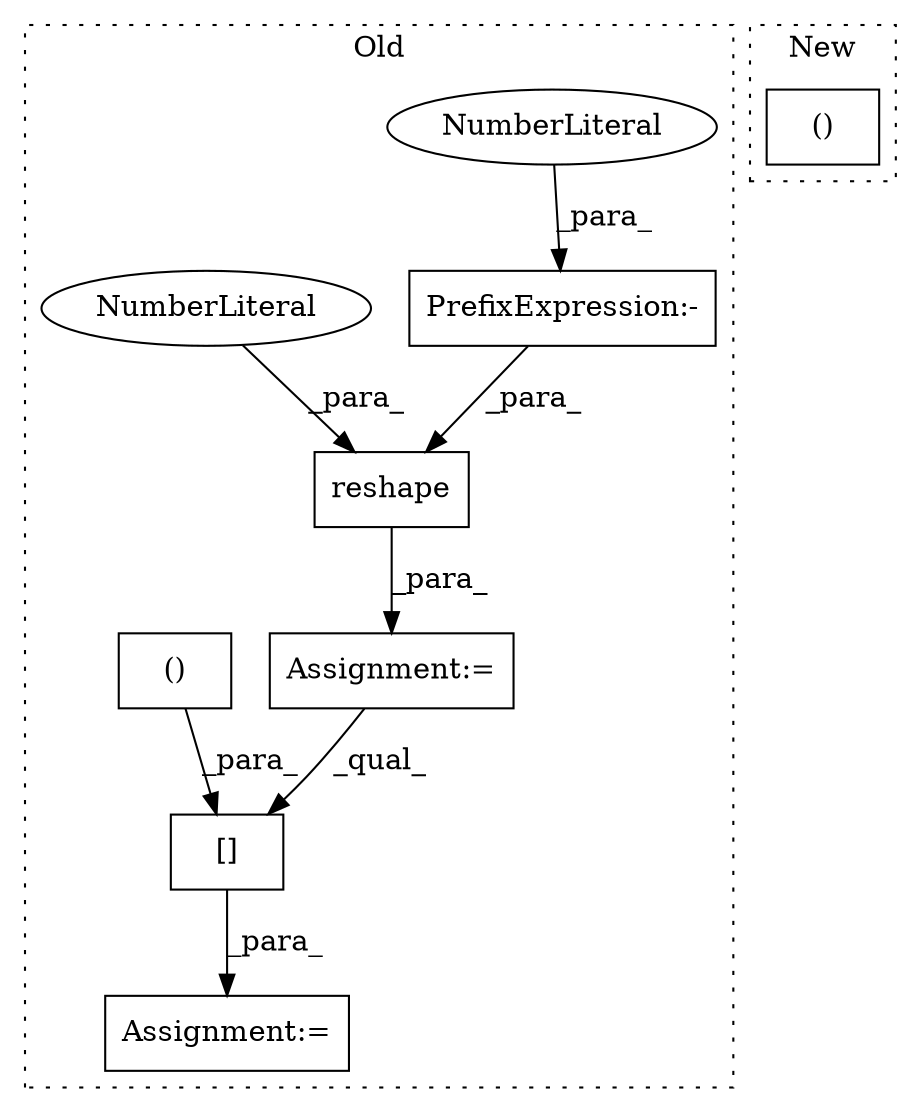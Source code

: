 digraph G {
subgraph cluster0 {
1 [label="reshape" a="32" s="850,862" l="8,1" shape="box"];
3 [label="Assignment:=" a="7" s="870" l="1" shape="box"];
4 [label="PrefixExpression:-" a="38" s="860" l="1" shape="box"];
5 [label="NumberLiteral" a="34" s="861" l="1" shape="ellipse"];
6 [label="NumberLiteral" a="34" s="858" l="1" shape="ellipse"];
7 [label="Assignment:=" a="7" s="823" l="1" shape="box"];
8 [label="()" a="106" s="879" l="46" shape="box"];
9 [label="[]" a="2" s="871,925" l="8,2" shape="box"];
label = "Old";
style="dotted";
}
subgraph cluster1 {
2 [label="()" a="106" s="1286" l="64" shape="box"];
label = "New";
style="dotted";
}
1 -> 7 [label="_para_"];
4 -> 1 [label="_para_"];
5 -> 4 [label="_para_"];
6 -> 1 [label="_para_"];
7 -> 9 [label="_qual_"];
8 -> 9 [label="_para_"];
9 -> 3 [label="_para_"];
}